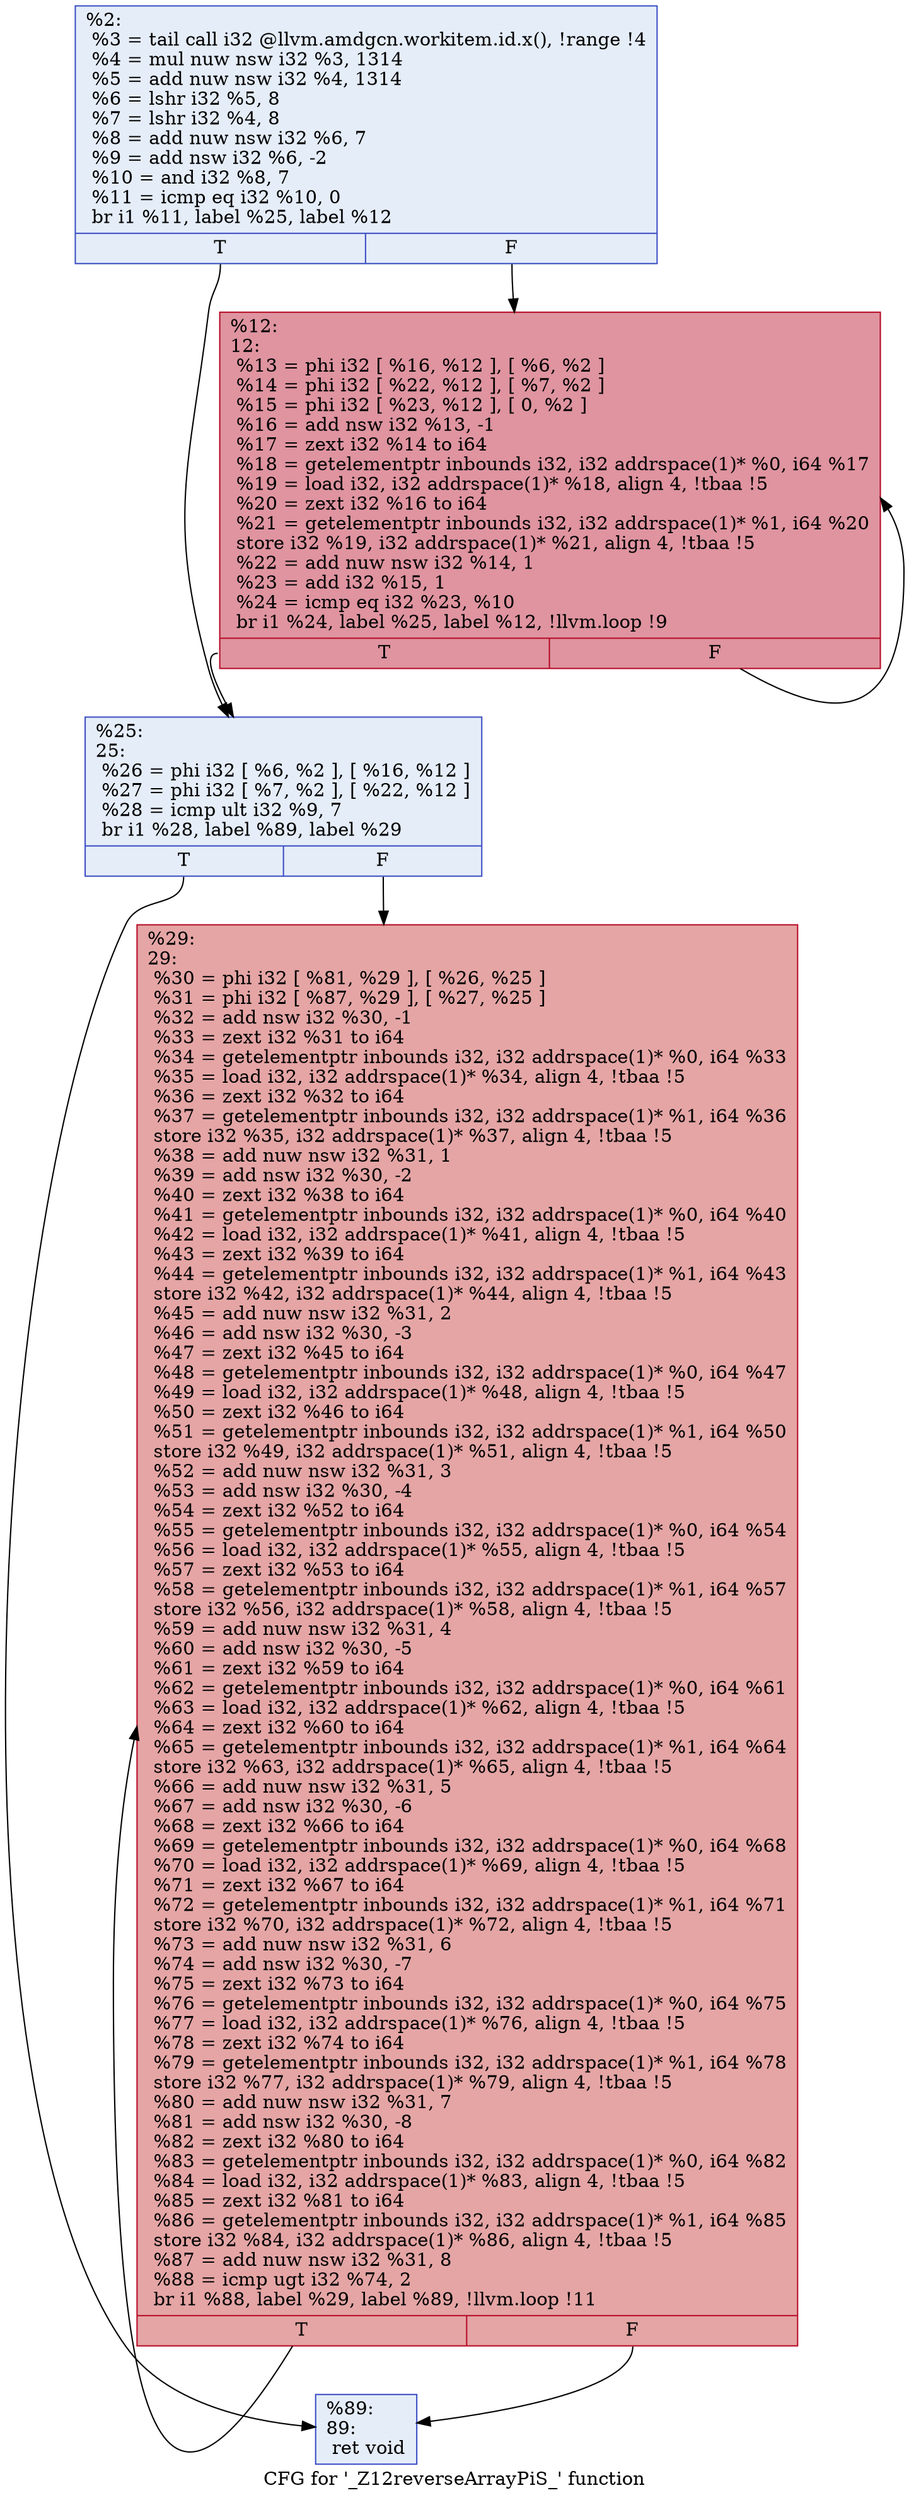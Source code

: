 digraph "CFG for '_Z12reverseArrayPiS_' function" {
	label="CFG for '_Z12reverseArrayPiS_' function";

	Node0x5549bf0 [shape=record,color="#3d50c3ff", style=filled, fillcolor="#c5d6f270",label="{%2:\l  %3 = tail call i32 @llvm.amdgcn.workitem.id.x(), !range !4\l  %4 = mul nuw nsw i32 %3, 1314\l  %5 = add nuw nsw i32 %4, 1314\l  %6 = lshr i32 %5, 8\l  %7 = lshr i32 %4, 8\l  %8 = add nuw nsw i32 %6, 7\l  %9 = add nsw i32 %6, -2\l  %10 = and i32 %8, 7\l  %11 = icmp eq i32 %10, 0\l  br i1 %11, label %25, label %12\l|{<s0>T|<s1>F}}"];
	Node0x5549bf0:s0 -> Node0x554b050;
	Node0x5549bf0:s1 -> Node0x554b5f0;
	Node0x554b5f0 [shape=record,color="#b70d28ff", style=filled, fillcolor="#b70d2870",label="{%12:\l12:                                               \l  %13 = phi i32 [ %16, %12 ], [ %6, %2 ]\l  %14 = phi i32 [ %22, %12 ], [ %7, %2 ]\l  %15 = phi i32 [ %23, %12 ], [ 0, %2 ]\l  %16 = add nsw i32 %13, -1\l  %17 = zext i32 %14 to i64\l  %18 = getelementptr inbounds i32, i32 addrspace(1)* %0, i64 %17\l  %19 = load i32, i32 addrspace(1)* %18, align 4, !tbaa !5\l  %20 = zext i32 %16 to i64\l  %21 = getelementptr inbounds i32, i32 addrspace(1)* %1, i64 %20\l  store i32 %19, i32 addrspace(1)* %21, align 4, !tbaa !5\l  %22 = add nuw nsw i32 %14, 1\l  %23 = add i32 %15, 1\l  %24 = icmp eq i32 %23, %10\l  br i1 %24, label %25, label %12, !llvm.loop !9\l|{<s0>T|<s1>F}}"];
	Node0x554b5f0:s0 -> Node0x554b050;
	Node0x554b5f0:s1 -> Node0x554b5f0;
	Node0x554b050 [shape=record,color="#3d50c3ff", style=filled, fillcolor="#c5d6f270",label="{%25:\l25:                                               \l  %26 = phi i32 [ %6, %2 ], [ %16, %12 ]\l  %27 = phi i32 [ %7, %2 ], [ %22, %12 ]\l  %28 = icmp ult i32 %9, 7\l  br i1 %28, label %89, label %29\l|{<s0>T|<s1>F}}"];
	Node0x554b050:s0 -> Node0x554caf0;
	Node0x554b050:s1 -> Node0x554cb40;
	Node0x554cb40 [shape=record,color="#b70d28ff", style=filled, fillcolor="#c5333470",label="{%29:\l29:                                               \l  %30 = phi i32 [ %81, %29 ], [ %26, %25 ]\l  %31 = phi i32 [ %87, %29 ], [ %27, %25 ]\l  %32 = add nsw i32 %30, -1\l  %33 = zext i32 %31 to i64\l  %34 = getelementptr inbounds i32, i32 addrspace(1)* %0, i64 %33\l  %35 = load i32, i32 addrspace(1)* %34, align 4, !tbaa !5\l  %36 = zext i32 %32 to i64\l  %37 = getelementptr inbounds i32, i32 addrspace(1)* %1, i64 %36\l  store i32 %35, i32 addrspace(1)* %37, align 4, !tbaa !5\l  %38 = add nuw nsw i32 %31, 1\l  %39 = add nsw i32 %30, -2\l  %40 = zext i32 %38 to i64\l  %41 = getelementptr inbounds i32, i32 addrspace(1)* %0, i64 %40\l  %42 = load i32, i32 addrspace(1)* %41, align 4, !tbaa !5\l  %43 = zext i32 %39 to i64\l  %44 = getelementptr inbounds i32, i32 addrspace(1)* %1, i64 %43\l  store i32 %42, i32 addrspace(1)* %44, align 4, !tbaa !5\l  %45 = add nuw nsw i32 %31, 2\l  %46 = add nsw i32 %30, -3\l  %47 = zext i32 %45 to i64\l  %48 = getelementptr inbounds i32, i32 addrspace(1)* %0, i64 %47\l  %49 = load i32, i32 addrspace(1)* %48, align 4, !tbaa !5\l  %50 = zext i32 %46 to i64\l  %51 = getelementptr inbounds i32, i32 addrspace(1)* %1, i64 %50\l  store i32 %49, i32 addrspace(1)* %51, align 4, !tbaa !5\l  %52 = add nuw nsw i32 %31, 3\l  %53 = add nsw i32 %30, -4\l  %54 = zext i32 %52 to i64\l  %55 = getelementptr inbounds i32, i32 addrspace(1)* %0, i64 %54\l  %56 = load i32, i32 addrspace(1)* %55, align 4, !tbaa !5\l  %57 = zext i32 %53 to i64\l  %58 = getelementptr inbounds i32, i32 addrspace(1)* %1, i64 %57\l  store i32 %56, i32 addrspace(1)* %58, align 4, !tbaa !5\l  %59 = add nuw nsw i32 %31, 4\l  %60 = add nsw i32 %30, -5\l  %61 = zext i32 %59 to i64\l  %62 = getelementptr inbounds i32, i32 addrspace(1)* %0, i64 %61\l  %63 = load i32, i32 addrspace(1)* %62, align 4, !tbaa !5\l  %64 = zext i32 %60 to i64\l  %65 = getelementptr inbounds i32, i32 addrspace(1)* %1, i64 %64\l  store i32 %63, i32 addrspace(1)* %65, align 4, !tbaa !5\l  %66 = add nuw nsw i32 %31, 5\l  %67 = add nsw i32 %30, -6\l  %68 = zext i32 %66 to i64\l  %69 = getelementptr inbounds i32, i32 addrspace(1)* %0, i64 %68\l  %70 = load i32, i32 addrspace(1)* %69, align 4, !tbaa !5\l  %71 = zext i32 %67 to i64\l  %72 = getelementptr inbounds i32, i32 addrspace(1)* %1, i64 %71\l  store i32 %70, i32 addrspace(1)* %72, align 4, !tbaa !5\l  %73 = add nuw nsw i32 %31, 6\l  %74 = add nsw i32 %30, -7\l  %75 = zext i32 %73 to i64\l  %76 = getelementptr inbounds i32, i32 addrspace(1)* %0, i64 %75\l  %77 = load i32, i32 addrspace(1)* %76, align 4, !tbaa !5\l  %78 = zext i32 %74 to i64\l  %79 = getelementptr inbounds i32, i32 addrspace(1)* %1, i64 %78\l  store i32 %77, i32 addrspace(1)* %79, align 4, !tbaa !5\l  %80 = add nuw nsw i32 %31, 7\l  %81 = add nsw i32 %30, -8\l  %82 = zext i32 %80 to i64\l  %83 = getelementptr inbounds i32, i32 addrspace(1)* %0, i64 %82\l  %84 = load i32, i32 addrspace(1)* %83, align 4, !tbaa !5\l  %85 = zext i32 %81 to i64\l  %86 = getelementptr inbounds i32, i32 addrspace(1)* %1, i64 %85\l  store i32 %84, i32 addrspace(1)* %86, align 4, !tbaa !5\l  %87 = add nuw nsw i32 %31, 8\l  %88 = icmp ugt i32 %74, 2\l  br i1 %88, label %29, label %89, !llvm.loop !11\l|{<s0>T|<s1>F}}"];
	Node0x554cb40:s0 -> Node0x554cb40;
	Node0x554cb40:s1 -> Node0x554caf0;
	Node0x554caf0 [shape=record,color="#3d50c3ff", style=filled, fillcolor="#c5d6f270",label="{%89:\l89:                                               \l  ret void\l}"];
}
